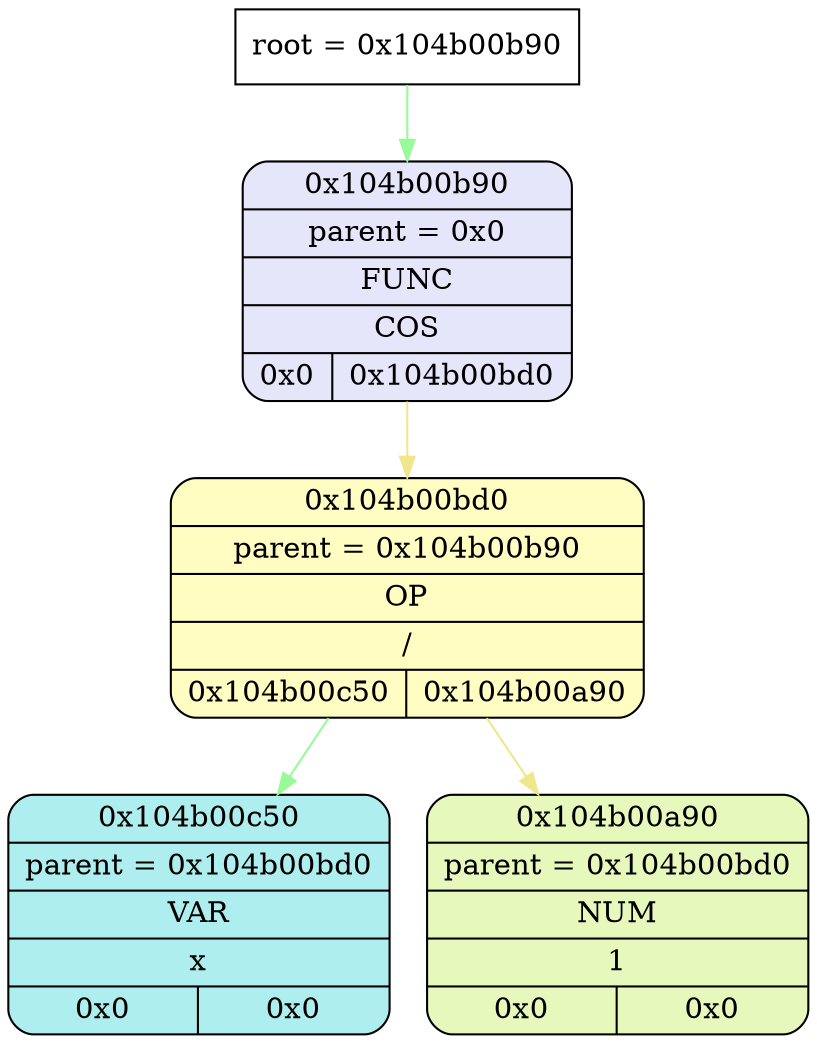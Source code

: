 digraph
{
    node_info[shape = record, label = "{root = 0x104b00b90}"];

    node_info->node_0x104b00b90 [color = "#98FB98"];
    node_0x104b00b90[shape = Mrecord, label = "{{0x104b00b90} | {parent =  0x0} | {FUNC} | {COS} | {0x0 | 0x104b00bd0}}",
                style="filled", fillcolor="#E6E6FA"];
    node_0x104b00bd0[shape = Mrecord, label = "{{0x104b00bd0} | {parent =  0x104b00b90} | {OP} | {/} | {0x104b00c50 | 0x104b00a90}}",
                style="filled", fillcolor="#FFFDC2"];
    node_0x104b00c50[shape = Mrecord, label = "{{0x104b00c50} | {parent =  0x104b00bd0} | {VAR} | {x} | {0x0 | 0x0}}",
                style="filled", fillcolor="#AFEEEE"];
    node_0x104b00a90[shape = Mrecord, label = "{{0x104b00a90} | {parent =  0x104b00bd0} | {NUM} | {1} | {0x0 | 0x0}}",
                style="filled", fillcolor="#E7F8BC"];
    node_0x104b00b90->node_0x104b00bd0 [color = "#F0E68C"];
    node_0x104b00bd0->node_0x104b00c50 [color = "#98FB98"];
    node_0x104b00bd0->node_0x104b00a90 [color = "#F0E68C"];
}